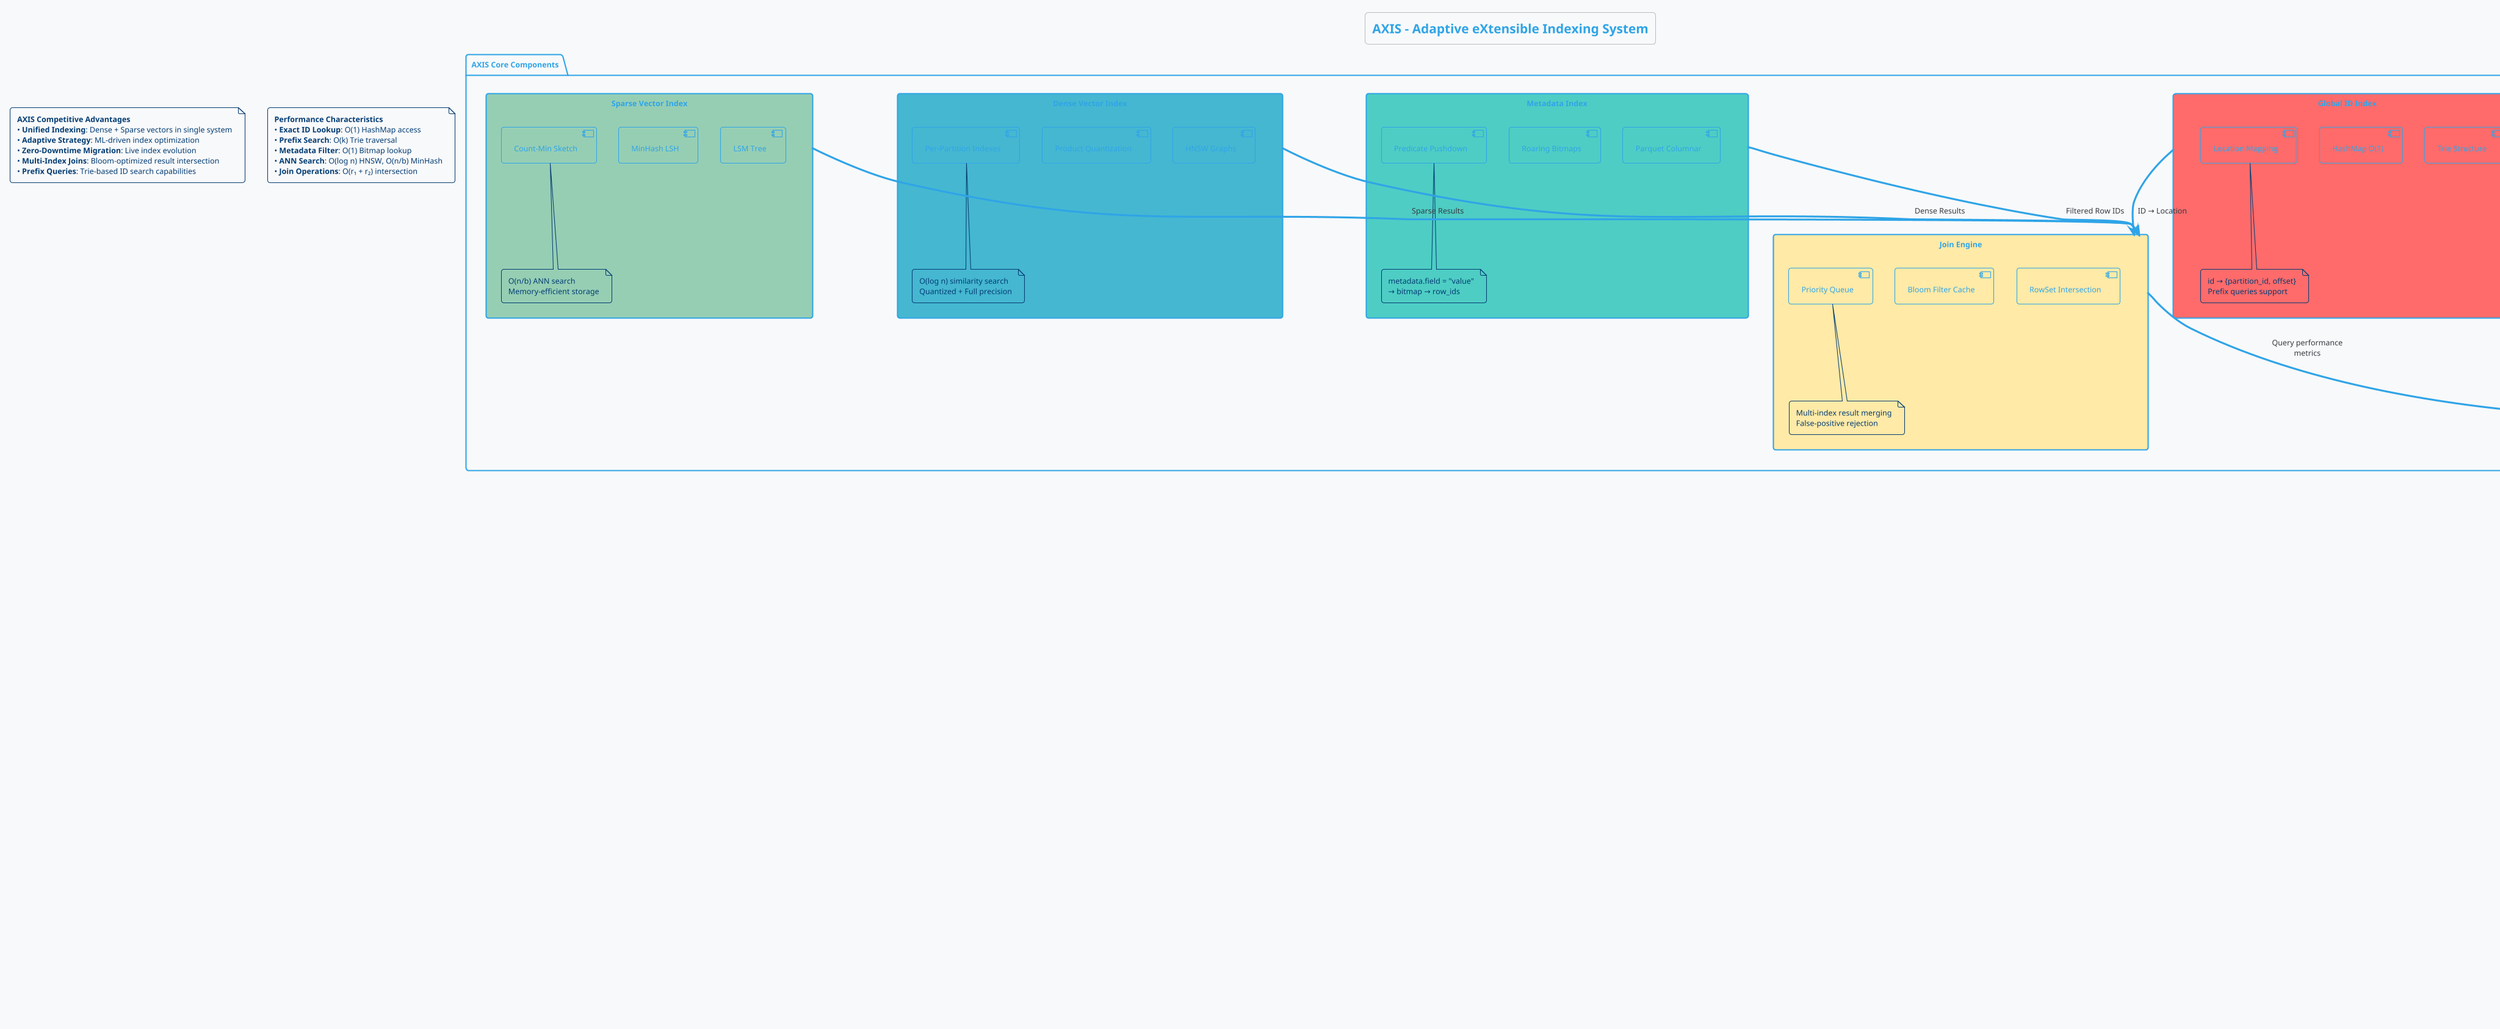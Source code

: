 @startuml axis-architecture
!theme cerulean-outline
skinparam backgroundColor #F8F9FA

title AXIS - Adaptive eXtensible Indexing System

package "AXIS Core Components" as axis_core {
  
  rectangle "Global ID Index" as global_id #FF6B6B {
    component [Trie Structure] as trie
    component [HashMap O(1)] as hashmap
    component [Location Mapping] as location
    note bottom : id → {partition_id, offset}\nPrefix queries support
  }
  
  rectangle "Metadata Index" as metadata_idx #4ECDC4 {
    component [Parquet Columnar] as parquet_meta
    component [Roaring Bitmaps] as bitmaps
    component [Predicate Pushdown] as predicate
    note bottom : metadata.field = "value"\n→ bitmap → row_ids
  }
  
  rectangle "Dense Vector Index" as dense_idx #45B7D1 {
    component [HNSW Graphs] as hnsw
    component [Product Quantization] as pq
    component [Per-Partition Indexes] as partitions
    note bottom : O(log n) similarity search\nQuantized + Full precision
  }
  
  rectangle "Sparse Vector Index" as sparse_idx #96CEB4 {
    component [LSM Tree] as lsm_sparse
    component [MinHash LSH] as minhash
    component [Count-Min Sketch] as count_min
    note bottom : O(n/b) ANN search\nMemory-efficient storage
  }
  
  rectangle "Join Engine" as join_engine #FFEAA7 {
    component [RowSet Intersection] as intersection
    component [Bloom Filter Cache] as bloom_cache
    component [Priority Queue] as priority_queue
    note bottom : Multi-index result merging\nFalse-positive rejection
  }
}

package "Adaptive Intelligence" as adaptive {
  component [Collection Analyzer] as analyzer
  component [Query Pattern Monitor] as query_monitor
  component [Performance Optimizer] as perf_optimizer
  component [Index Strategy Selector] as strategy_selector
}

package "Migration Engine" as migration {
  component [Migration Planner] as planner
  component [Zero-Downtime Migrator] as migrator
  component [Rollback Manager] as rollback
  component [Performance Validator] as validator
}

package "Query Execution Flow" as query_flow {
  rectangle "Query Processing" as query_proc {
    component [Hybrid Query Input] as Query
    component [Metadata Filtering] as Meta
    component [Vector Similarity] as Vector
    component [Result Intersection] as Join_Step
    component [Ranking & Output] as Rank
  }
}

' AXIS component interactions
global_id --> join_engine : "ID → Location"
metadata_idx --> join_engine : "Filtered Row IDs"
dense_idx --> join_engine : "Dense Results"
sparse_idx --> join_engine : "Sparse Results"

' Adaptive intelligence connections
analyzer --> strategy_selector : "Collection\nCharacteristics"
query_monitor --> perf_optimizer : "Query Patterns"
perf_optimizer --> migration : "Optimization\nRecommendations"

' Migration flow
planner --> migrator : "Migration Plan"
migrator --> validator : "Performance\nValidation"
validator --> rollback : "Rollback if\nNeeded"

' Query execution flow
Query --> Meta : "1. Apply metadata filters"
Meta --> Vector : "2. Vector similarity search"
Vector --> Join_Step : "3. Intersect results"
Join_Step --> Rank : "4. Rank and return"

' Adaptive feedback loops
join_engine --> query_monitor : "Query performance\nmetrics"
strategy_selector --> migration : "Strategy change\nrecommendations"

note as competitive_advantages
**AXIS Competitive Advantages**
• **Unified Indexing**: Dense + Sparse vectors in single system
• **Adaptive Strategy**: ML-driven index optimization
• **Zero-Downtime Migration**: Live index evolution
• **Multi-Index Joins**: Bloom-optimized result intersection
• **Prefix Queries**: Trie-based ID search capabilities
end note

note as performance_characteristics
**Performance Characteristics**
• **Exact ID Lookup**: O(1) HashMap access
• **Prefix Search**: O(k) Trie traversal
• **Metadata Filter**: O(1) Bitmap lookup
• **ANN Search**: O(log n) HNSW, O(n/b) MinHash
• **Join Operations**: O(r₁ + r₂) intersection
end note

@enduml